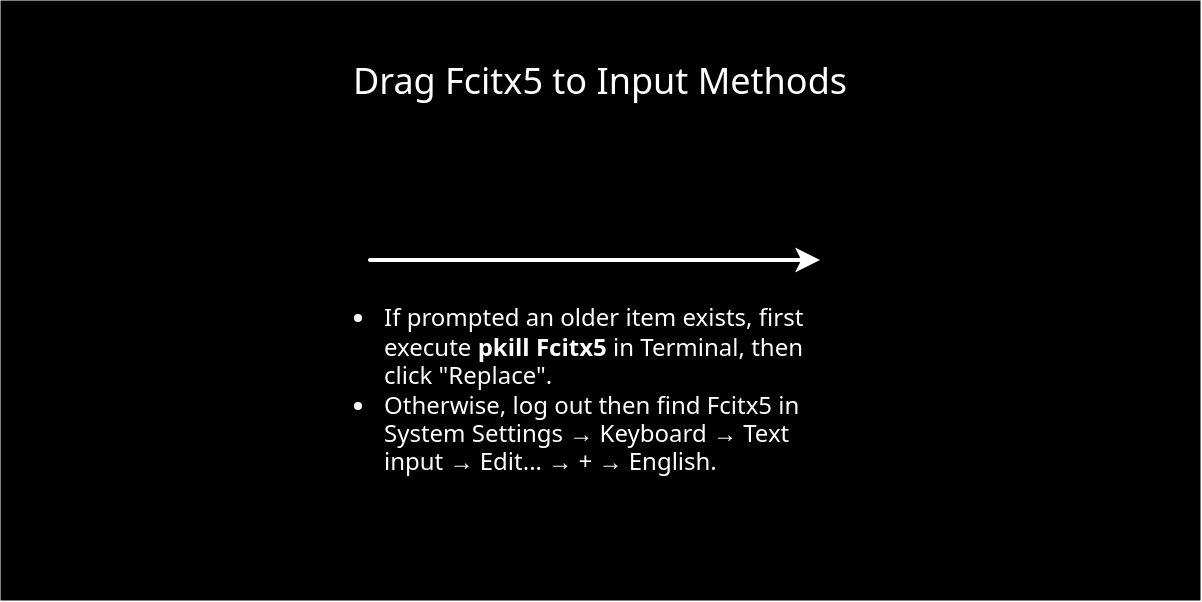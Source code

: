 <mxfile>
  <diagram name="" id="fcitx5">
    <mxGraphModel grid="1" gridSize="10" guides="1" tooltips="1" connect="1" arrows="1" fold="1" page="1" pageScale="1" pageWidth="600" pageHeight="300" math="0" shadow="0">
      <root>
        <mxCell id="0" />
        <mxCell id="1" parent="0" />
        <mxCell id="2" value="" style="rounded=0;whiteSpace=wrap;html=1;labelBorderColor=none;strokeWidth=0;fillColor=#000000;strokeColor=none;" parent="1" vertex="1">
          <mxGeometry width="600" height="300" as="geometry" />
        </mxCell>
        <mxCell id="3" value="Drag Fcitx5 to Input Methods" style="text;html=1;strokeColor=none;fillColor=none;align=center;verticalAlign=middle;whiteSpace=wrap;rounded=0;fontSize=18;fontColor=#FFFFFF;fontFamily=Noto Sans;fontSource=https%3A%2F%2Ffonts.googleapis.com%2Fcss%3Ffamily%3DNoto%2BSans;" parent="1" vertex="1">
          <mxGeometry x="130" y="20" width="340" height="40" as="geometry" />
        </mxCell>
        <mxCell id="4" value="" style="edgeStyle=orthogonalEdgeStyle;rounded=1;orthogonalLoop=1;jettySize=auto;html=1;strokeColor=#FFFFFF;strokeWidth=2;" parent="1" edge="1">
          <mxGeometry relative="1" as="geometry">
            <mxPoint x="370" y="130" as="sourcePoint" />
            <mxPoint x="410" y="130" as="targetPoint" />
            <Array as="points">
              <mxPoint x="180" y="130" />
              <mxPoint x="180" y="130" />
            </Array>
          </mxGeometry>
        </mxCell>
        <mxCell id="nnCZG6bCVNYmD6Afpmia-4" value="&lt;div align=&quot;left&quot;&gt;&lt;ul&gt;&lt;li&gt;If prompted an older item exists, first execute &lt;b&gt;pkill Fcitx5&lt;/b&gt; in Terminal, then click &quot;Replace&quot;.&lt;/li&gt;&lt;li&gt;Otherwise, log out then find Fcitx5 in System Settings → Keyboard → Text input → Edit... → + → English.&lt;/li&gt;&lt;/ul&gt;&lt;/div&gt;" style="text;html=1;strokeColor=none;fillColor=none;align=left;verticalAlign=middle;whiteSpace=wrap;rounded=0;fontFamily=Noto Sans;fontSource=https%3A%2F%2Ffonts.googleapis.com%2Fcss%3Ffamily%3DNoto%2BSans;fontColor=#FFFFFF;" parent="1" vertex="1">
          <mxGeometry x="150" y="150" width="260" height="90" as="geometry" />
        </mxCell>
      </root>
    </mxGraphModel>
  </diagram>
</mxfile>
